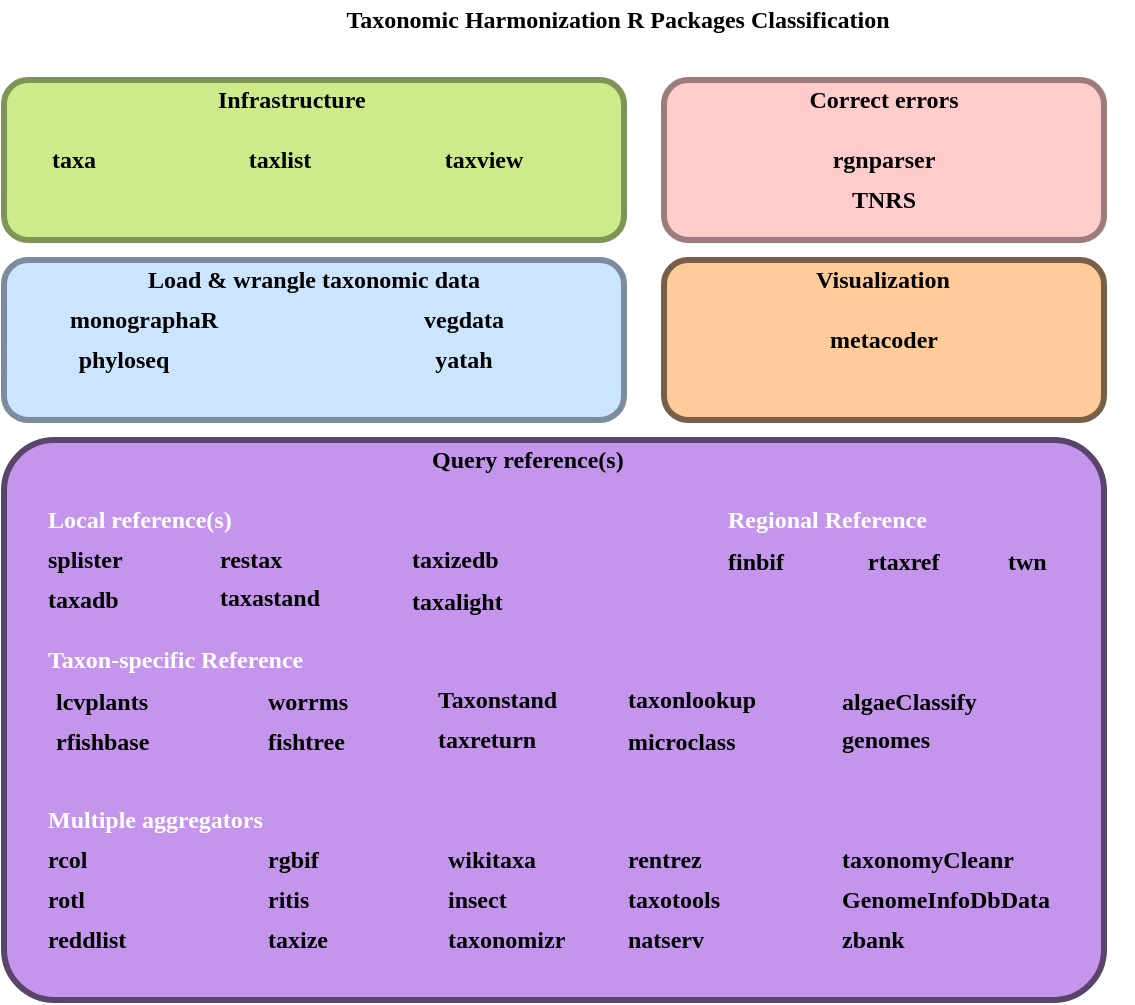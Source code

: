 <mxfile version="14.4.3" type="device"><diagram id="MY4pJdCmU2DZHD5Y7O67" name="Page-1"><mxGraphModel dx="763" dy="676" grid="1" gridSize="10" guides="1" tooltips="1" connect="1" arrows="1" fold="1" page="1" pageScale="1" pageWidth="583" pageHeight="827" math="0" shadow="0"><root><mxCell id="0"/><mxCell id="1" parent="0"/><mxCell id="Cd--C72hnVfGc3RmliTb-88" value="" style="group" vertex="1" connectable="0" parent="1"><mxGeometry x="340" y="40" width="234.03" height="80" as="geometry"/></mxCell><mxCell id="Cd--C72hnVfGc3RmliTb-59" value="" style="rounded=1;whiteSpace=wrap;html=1;fontFamily=Lucida Console;fillColor=#ffcccc;strokeColor=#9C7C7C;strokeWidth=3;sketch=0;glass=0;" vertex="1" parent="Cd--C72hnVfGc3RmliTb-88"><mxGeometry x="-2.665e-14" width="220" height="80" as="geometry"/></mxCell><mxCell id="Cd--C72hnVfGc3RmliTb-60" value="Correct errors" style="text;html=1;strokeColor=none;fillColor=none;align=center;verticalAlign=middle;whiteSpace=wrap;rounded=0;fontFamily=Verdana;fontStyle=1" vertex="1" parent="Cd--C72hnVfGc3RmliTb-88"><mxGeometry x="57.02" width="105.97" height="20" as="geometry"/></mxCell><mxCell id="Cd--C72hnVfGc3RmliTb-23" value="rgnparser" style="text;html=1;strokeColor=none;fillColor=none;align=center;verticalAlign=middle;whiteSpace=wrap;rounded=0;fontFamily=Lucida Console;fontStyle=1" vertex="1" parent="Cd--C72hnVfGc3RmliTb-88"><mxGeometry x="50" y="30" width="120" height="20" as="geometry"/></mxCell><mxCell id="Cd--C72hnVfGc3RmliTb-44" value="TNRS" style="text;html=1;strokeColor=none;fillColor=none;align=center;verticalAlign=middle;whiteSpace=wrap;rounded=0;fontFamily=Lucida Console;fontStyle=1" vertex="1" parent="Cd--C72hnVfGc3RmliTb-88"><mxGeometry x="50" y="50" width="120" height="20" as="geometry"/></mxCell><mxCell id="Cd--C72hnVfGc3RmliTb-87" value="" style="group" vertex="1" connectable="0" parent="1"><mxGeometry x="340" y="130" width="230" height="80" as="geometry"/></mxCell><mxCell id="Cd--C72hnVfGc3RmliTb-65" value="" style="rounded=1;whiteSpace=wrap;html=1;fontFamily=Lucida Console;fillColor=#ffcc99;strokeColor=#786048;strokeWidth=3;" vertex="1" parent="Cd--C72hnVfGc3RmliTb-87"><mxGeometry width="220" height="80" as="geometry"/></mxCell><mxCell id="Cd--C72hnVfGc3RmliTb-66" value="&lt;b&gt;Visualization&lt;/b&gt;" style="text;html=1;strokeColor=none;fillColor=none;align=center;verticalAlign=middle;whiteSpace=wrap;rounded=0;fontFamily=Verdana;" vertex="1" parent="Cd--C72hnVfGc3RmliTb-87"><mxGeometry x="65.484" width="89.032" height="20" as="geometry"/></mxCell><mxCell id="Cd--C72hnVfGc3RmliTb-13" value="metacoder" style="text;html=1;strokeColor=none;fillColor=none;align=center;verticalAlign=middle;whiteSpace=wrap;rounded=0;fontFamily=Lucida Console;fontStyle=1" vertex="1" parent="Cd--C72hnVfGc3RmliTb-87"><mxGeometry x="50" y="30" width="120" height="20" as="geometry"/></mxCell><mxCell id="Cd--C72hnVfGc3RmliTb-86" value="" style="group" vertex="1" connectable="0" parent="1"><mxGeometry x="10" y="40" width="310" height="80" as="geometry"/></mxCell><mxCell id="Cd--C72hnVfGc3RmliTb-52" value="" style="rounded=1;whiteSpace=wrap;html=1;fontFamily=Lucida Console;fillColor=#cdeb8b;strokeColor=#819457;strokeWidth=3;sketch=0;glass=0;" vertex="1" parent="Cd--C72hnVfGc3RmliTb-86"><mxGeometry width="310" height="80" as="geometry"/></mxCell><mxCell id="Cd--C72hnVfGc3RmliTb-53" value="Infrastructure" style="text;html=1;strokeColor=none;fillColor=none;align=left;verticalAlign=middle;whiteSpace=wrap;rounded=0;fontFamily=Verdana;fontStyle=1" vertex="1" parent="Cd--C72hnVfGc3RmliTb-86"><mxGeometry x="105" width="100" height="20" as="geometry"/></mxCell><mxCell id="Cd--C72hnVfGc3RmliTb-43" value="taxview" style="text;html=1;strokeColor=none;fillColor=none;align=center;verticalAlign=middle;whiteSpace=wrap;rounded=0;fontFamily=Lucida Console;fontStyle=1" vertex="1" parent="Cd--C72hnVfGc3RmliTb-86"><mxGeometry x="180" y="30" width="120" height="20" as="geometry"/></mxCell><mxCell id="Cd--C72hnVfGc3RmliTb-36" value="taxlist" style="text;html=1;strokeColor=none;fillColor=none;align=center;verticalAlign=middle;whiteSpace=wrap;rounded=0;fontFamily=Lucida Console;fontStyle=1" vertex="1" parent="Cd--C72hnVfGc3RmliTb-86"><mxGeometry x="78" y="30" width="120" height="20" as="geometry"/></mxCell><mxCell id="Cd--C72hnVfGc3RmliTb-29" value="taxa" style="text;html=1;strokeColor=none;fillColor=none;align=center;verticalAlign=middle;whiteSpace=wrap;rounded=0;fontFamily=Lucida Console;fontStyle=1" vertex="1" parent="Cd--C72hnVfGc3RmliTb-86"><mxGeometry x="10" y="30" width="50" height="20" as="geometry"/></mxCell><mxCell id="Cd--C72hnVfGc3RmliTb-62" value="" style="rounded=1;whiteSpace=wrap;html=1;fontFamily=Lucida Console;fillColor=#C496EB;strokeColor=#59446B;strokeWidth=3;sketch=0;glass=0;movable=1;resizable=1;rotatable=1;deletable=1;editable=1;connectable=1;arcSize=9;" vertex="1" parent="1"><mxGeometry x="10" y="220" width="550" height="280" as="geometry"/></mxCell><mxCell id="Cd--C72hnVfGc3RmliTb-1" value="Taxonomic Harmonization R Packages Classification" style="text;html=1;strokeColor=none;fillColor=none;align=center;verticalAlign=middle;whiteSpace=wrap;rounded=0;fontFamily=Verdana;fontStyle=1" vertex="1" parent="1"><mxGeometry x="136" width="362" height="20" as="geometry"/></mxCell><mxCell id="Cd--C72hnVfGc3RmliTb-6" value="algaeClassify" style="text;html=1;strokeColor=none;fillColor=none;align=left;verticalAlign=middle;whiteSpace=wrap;rounded=0;fontFamily=Lucida Console;fontStyle=1" vertex="1" parent="1"><mxGeometry x="427" y="341" width="96.5" height="20" as="geometry"/></mxCell><mxCell id="Cd--C72hnVfGc3RmliTb-7" value="finbif" style="text;html=1;strokeColor=none;fillColor=none;align=left;verticalAlign=middle;whiteSpace=wrap;rounded=0;fontFamily=Lucida Console;fontStyle=1" vertex="1" parent="1"><mxGeometry x="370" y="271" width="50" height="20" as="geometry"/></mxCell><mxCell id="Cd--C72hnVfGc3RmliTb-8" value="fishtree" style="text;html=1;strokeColor=none;fillColor=none;align=left;verticalAlign=middle;whiteSpace=wrap;rounded=0;fontFamily=Lucida Console;fontStyle=1" vertex="1" parent="1"><mxGeometry x="140" y="361" width="80" height="20" as="geometry"/></mxCell><mxCell id="Cd--C72hnVfGc3RmliTb-9" value="GenomeInfoDbData" style="text;html=1;strokeColor=none;fillColor=none;align=left;verticalAlign=middle;whiteSpace=wrap;rounded=0;fontFamily=Lucida Console;fontStyle=1" vertex="1" parent="1"><mxGeometry x="427" y="440" width="120" height="20" as="geometry"/></mxCell><mxCell id="Cd--C72hnVfGc3RmliTb-10" value="genomes" style="text;html=1;strokeColor=none;fillColor=none;align=left;verticalAlign=middle;whiteSpace=wrap;rounded=0;fontFamily=Lucida Console;fontStyle=1" vertex="1" parent="1"><mxGeometry x="427" y="360" width="76.5" height="20" as="geometry"/></mxCell><mxCell id="Cd--C72hnVfGc3RmliTb-11" value="insect" style="text;html=1;strokeColor=none;fillColor=none;align=left;verticalAlign=middle;whiteSpace=wrap;rounded=0;fontFamily=Lucida Console;fontStyle=1" vertex="1" parent="1"><mxGeometry x="230" y="440" width="120" height="20" as="geometry"/></mxCell><mxCell id="Cd--C72hnVfGc3RmliTb-12" value="lcvplants" style="text;html=1;strokeColor=none;fillColor=none;align=left;verticalAlign=middle;whiteSpace=wrap;rounded=0;fontFamily=Lucida Console;fontStyle=1" vertex="1" parent="1"><mxGeometry x="33.5" y="341" width="80" height="20" as="geometry"/></mxCell><mxCell id="Cd--C72hnVfGc3RmliTb-14" value="microclass" style="text;html=1;strokeColor=none;fillColor=none;align=left;verticalAlign=middle;whiteSpace=wrap;rounded=0;fontFamily=Lucida Console;fontStyle=1" vertex="1" parent="1"><mxGeometry x="320" y="361" width="120" height="20" as="geometry"/></mxCell><mxCell id="Cd--C72hnVfGc3RmliTb-16" value="natserv" style="text;html=1;strokeColor=none;fillColor=none;align=left;verticalAlign=middle;whiteSpace=wrap;rounded=0;fontFamily=Lucida Console;fontStyle=1" vertex="1" parent="1"><mxGeometry x="320" y="460" width="60" height="20" as="geometry"/></mxCell><mxCell id="Cd--C72hnVfGc3RmliTb-18" value="rcol" style="text;html=1;strokeColor=none;fillColor=none;align=left;verticalAlign=middle;whiteSpace=wrap;rounded=0;fontFamily=Lucida Console;fontStyle=1" vertex="1" parent="1"><mxGeometry x="30" y="420" width="70" height="20" as="geometry"/></mxCell><mxCell id="Cd--C72hnVfGc3RmliTb-19" value="rentrez" style="text;html=1;strokeColor=none;fillColor=none;align=left;verticalAlign=middle;whiteSpace=wrap;rounded=0;fontFamily=Lucida Console;fontStyle=1" vertex="1" parent="1"><mxGeometry x="320" y="420" width="70" height="20" as="geometry"/></mxCell><mxCell id="Cd--C72hnVfGc3RmliTb-20" value="restax" style="text;html=1;strokeColor=none;fillColor=none;align=left;verticalAlign=middle;whiteSpace=wrap;rounded=0;fontFamily=Lucida Console;fontStyle=1" vertex="1" parent="1"><mxGeometry x="115.5" y="270" width="120" height="20" as="geometry"/></mxCell><mxCell id="Cd--C72hnVfGc3RmliTb-21" value="rfishbase" style="text;html=1;strokeColor=none;fillColor=none;align=left;verticalAlign=middle;whiteSpace=wrap;rounded=0;fontFamily=Lucida Console;fontStyle=1" vertex="1" parent="1"><mxGeometry x="33.5" y="361" width="73" height="20" as="geometry"/></mxCell><mxCell id="Cd--C72hnVfGc3RmliTb-22" value="rgbif" style="text;html=1;strokeColor=none;fillColor=none;align=left;verticalAlign=middle;whiteSpace=wrap;rounded=0;fontFamily=Lucida Console;fontStyle=1" vertex="1" parent="1"><mxGeometry x="140" y="420" width="50" height="20" as="geometry"/></mxCell><mxCell id="Cd--C72hnVfGc3RmliTb-24" value="ritis" style="text;html=1;strokeColor=none;fillColor=none;align=left;verticalAlign=middle;whiteSpace=wrap;rounded=0;fontFamily=Lucida Console;fontStyle=1" vertex="1" parent="1"><mxGeometry x="140" y="440" width="43" height="20" as="geometry"/></mxCell><mxCell id="Cd--C72hnVfGc3RmliTb-25" value="rotl" style="text;html=1;strokeColor=none;fillColor=none;align=left;verticalAlign=middle;whiteSpace=wrap;rounded=0;fontFamily=Lucida Console;fontStyle=1" vertex="1" parent="1"><mxGeometry x="30" y="440" width="50" height="20" as="geometry"/></mxCell><mxCell id="Cd--C72hnVfGc3RmliTb-26" value="reddlist" style="text;html=1;strokeColor=none;fillColor=none;align=left;verticalAlign=middle;whiteSpace=wrap;rounded=0;fontFamily=Lucida Console;fontStyle=1" vertex="1" parent="1"><mxGeometry x="30" y="460" width="120" height="20" as="geometry"/></mxCell><mxCell id="Cd--C72hnVfGc3RmliTb-27" value="rtaxref" style="text;html=1;strokeColor=none;fillColor=none;align=left;verticalAlign=middle;whiteSpace=wrap;rounded=0;fontFamily=Lucida Console;fontStyle=1" vertex="1" parent="1"><mxGeometry x="440" y="271" width="58" height="20" as="geometry"/></mxCell><mxCell id="Cd--C72hnVfGc3RmliTb-28" value="splister" style="text;html=1;strokeColor=none;fillColor=none;align=left;verticalAlign=middle;whiteSpace=wrap;rounded=0;fontFamily=Lucida Console;fontStyle=1" vertex="1" parent="1"><mxGeometry x="30" y="270" width="70" height="20" as="geometry"/></mxCell><mxCell id="Cd--C72hnVfGc3RmliTb-30" value="taxadb" style="text;html=1;strokeColor=none;fillColor=none;align=left;verticalAlign=middle;whiteSpace=wrap;rounded=0;fontFamily=Lucida Console;fontStyle=1" vertex="1" parent="1"><mxGeometry x="30" y="290" width="50" height="20" as="geometry"/></mxCell><mxCell id="Cd--C72hnVfGc3RmliTb-32" value="taxastand" style="text;html=1;strokeColor=none;fillColor=none;align=left;verticalAlign=middle;whiteSpace=wrap;rounded=0;fontFamily=Lucida Console;fontStyle=1" vertex="1" parent="1"><mxGeometry x="115.5" y="289" width="120" height="20" as="geometry"/></mxCell><mxCell id="Cd--C72hnVfGc3RmliTb-33" value="taxize" style="text;html=1;strokeColor=none;fillColor=none;align=left;verticalAlign=middle;whiteSpace=wrap;rounded=0;fontFamily=Lucida Console;fontStyle=1" vertex="1" parent="1"><mxGeometry x="140" y="460" width="63" height="20" as="geometry"/></mxCell><mxCell id="Cd--C72hnVfGc3RmliTb-35" value="taxizedb" style="text;html=1;strokeColor=none;fillColor=none;align=left;verticalAlign=middle;whiteSpace=wrap;rounded=0;fontFamily=Lucida Console;fontStyle=1" vertex="1" parent="1"><mxGeometry x="212" y="270" width="70" height="20" as="geometry"/></mxCell><mxCell id="Cd--C72hnVfGc3RmliTb-37" value="taxonlookup" style="text;html=1;strokeColor=none;fillColor=none;align=left;verticalAlign=middle;whiteSpace=wrap;rounded=0;fontFamily=Lucida Console;fontStyle=1" vertex="1" parent="1"><mxGeometry x="320" y="340" width="120" height="20" as="geometry"/></mxCell><mxCell id="Cd--C72hnVfGc3RmliTb-38" value="taxonomizr" style="text;html=1;strokeColor=none;fillColor=none;align=left;verticalAlign=middle;whiteSpace=wrap;rounded=0;fontFamily=Lucida Console;fontStyle=1" vertex="1" parent="1"><mxGeometry x="230" y="460" width="120" height="20" as="geometry"/></mxCell><mxCell id="Cd--C72hnVfGc3RmliTb-39" value="taxonomyCleanr" style="text;html=1;strokeColor=none;fillColor=none;align=left;verticalAlign=middle;whiteSpace=wrap;rounded=0;fontFamily=Lucida Console;fontStyle=1" vertex="1" parent="1"><mxGeometry x="427" y="420" width="120" height="20" as="geometry"/></mxCell><mxCell id="Cd--C72hnVfGc3RmliTb-40" value="Taxonstand" style="text;html=1;strokeColor=none;fillColor=none;align=left;verticalAlign=middle;whiteSpace=wrap;rounded=0;fontFamily=Lucida Console;fontStyle=1" vertex="1" parent="1"><mxGeometry x="225" y="340" width="120" height="20" as="geometry"/></mxCell><mxCell id="Cd--C72hnVfGc3RmliTb-41" value="taxotools" style="text;html=1;strokeColor=none;fillColor=none;align=left;verticalAlign=middle;whiteSpace=wrap;rounded=0;fontFamily=Lucida Console;fontStyle=1" vertex="1" parent="1"><mxGeometry x="320" y="440" width="120" height="20" as="geometry"/></mxCell><mxCell id="Cd--C72hnVfGc3RmliTb-42" value="taxreturn" style="text;html=1;strokeColor=none;fillColor=none;align=left;verticalAlign=middle;whiteSpace=wrap;rounded=0;fontFamily=Lucida Console;fontStyle=1" vertex="1" parent="1"><mxGeometry x="225" y="360" width="120" height="20" as="geometry"/></mxCell><mxCell id="Cd--C72hnVfGc3RmliTb-45" value="twn" style="text;html=1;strokeColor=none;fillColor=none;align=left;verticalAlign=middle;whiteSpace=wrap;rounded=0;fontFamily=Lucida Console;fontStyle=1" vertex="1" parent="1"><mxGeometry x="510" y="271" width="30" height="20" as="geometry"/></mxCell><mxCell id="Cd--C72hnVfGc3RmliTb-47" value="wikitaxa" style="text;html=1;strokeColor=none;fillColor=none;align=left;verticalAlign=middle;whiteSpace=wrap;rounded=0;fontFamily=Lucida Console;fontStyle=1" vertex="1" parent="1"><mxGeometry x="230" y="420" width="76.5" height="20" as="geometry"/></mxCell><mxCell id="Cd--C72hnVfGc3RmliTb-48" value="worrms" style="text;html=1;strokeColor=none;fillColor=none;align=left;verticalAlign=middle;whiteSpace=wrap;rounded=0;fontFamily=Lucida Console;fontStyle=1" vertex="1" parent="1"><mxGeometry x="140" y="341" width="52" height="20" as="geometry"/></mxCell><mxCell id="Cd--C72hnVfGc3RmliTb-50" value="zbank" style="text;html=1;strokeColor=none;fillColor=none;align=left;verticalAlign=middle;whiteSpace=wrap;rounded=0;fontFamily=Lucida Console;fontStyle=1" vertex="1" parent="1"><mxGeometry x="427" y="460" width="60" height="20" as="geometry"/></mxCell><mxCell id="Cd--C72hnVfGc3RmliTb-51" value="taxalight" style="text;html=1;strokeColor=none;fillColor=none;align=left;verticalAlign=middle;whiteSpace=wrap;rounded=0;fontFamily=Lucida Console;fontStyle=1" vertex="1" parent="1"><mxGeometry x="212" y="291" width="80" height="20" as="geometry"/></mxCell><mxCell id="Cd--C72hnVfGc3RmliTb-63" value="Query reference(s)" style="text;html=1;strokeColor=none;fillColor=none;align=left;verticalAlign=middle;whiteSpace=wrap;rounded=0;fontFamily=Verdana;fontStyle=1" vertex="1" parent="1"><mxGeometry x="221.5" y="220" width="140" height="20" as="geometry"/></mxCell><mxCell id="Cd--C72hnVfGc3RmliTb-77" value="Local reference(s)" style="text;html=1;strokeColor=none;fillColor=none;align=left;verticalAlign=middle;whiteSpace=wrap;rounded=0;fontFamily=Verdana;fontColor=#FFFFFF;fontStyle=1" vertex="1" parent="1"><mxGeometry x="30" y="250" width="140" height="20" as="geometry"/></mxCell><mxCell id="Cd--C72hnVfGc3RmliTb-78" value="Regional Reference" style="text;html=1;strokeColor=none;fillColor=none;align=left;verticalAlign=middle;whiteSpace=wrap;rounded=0;fontFamily=Verdana;fontColor=#FFFFFF;fontStyle=1" vertex="1" parent="1"><mxGeometry x="370" y="250" width="150" height="20" as="geometry"/></mxCell><mxCell id="Cd--C72hnVfGc3RmliTb-79" value="Taxon-specific Reference" style="text;html=1;strokeColor=none;fillColor=none;align=left;verticalAlign=middle;whiteSpace=wrap;rounded=0;fontFamily=Verdana;fontColor=#FFFFFF;fontStyle=1" vertex="1" parent="1"><mxGeometry x="30" y="320" width="200" height="20" as="geometry"/></mxCell><mxCell id="Cd--C72hnVfGc3RmliTb-80" value="Multiple aggregators" style="text;html=1;strokeColor=none;fillColor=none;align=left;verticalAlign=middle;whiteSpace=wrap;rounded=0;fontFamily=Verdana;fontColor=#FFFFFF;fontStyle=1" vertex="1" parent="1"><mxGeometry x="30" y="400" width="200" height="20" as="geometry"/></mxCell><mxCell id="Cd--C72hnVfGc3RmliTb-91" style="edgeStyle=orthogonalEdgeStyle;rounded=0;orthogonalLoop=1;jettySize=auto;html=1;exitX=0.5;exitY=1;exitDx=0;exitDy=0;fontFamily=Verdana;fontColor=#FFFFFF;" edge="1" parent="1" source="Cd--C72hnVfGc3RmliTb-37" target="Cd--C72hnVfGc3RmliTb-37"><mxGeometry relative="1" as="geometry"/></mxCell><mxCell id="Cd--C72hnVfGc3RmliTb-95" value="" style="group" vertex="1" connectable="0" parent="1"><mxGeometry x="10" y="130" width="310" height="80" as="geometry"/></mxCell><mxCell id="Cd--C72hnVfGc3RmliTb-56" value="" style="rounded=1;whiteSpace=wrap;html=1;fontFamily=Lucida Console;fillColor=#cce5ff;strokeColor=#7C8C9C;strokeWidth=3;sketch=0;glass=0;" vertex="1" parent="Cd--C72hnVfGc3RmliTb-95"><mxGeometry width="310" height="80" as="geometry"/></mxCell><mxCell id="Cd--C72hnVfGc3RmliTb-57" value="Load &amp;amp; wrangle taxonomic data" style="text;html=1;strokeColor=none;fillColor=none;align=center;verticalAlign=middle;whiteSpace=wrap;rounded=0;fontFamily=Verdana;fontStyle=1" vertex="1" parent="Cd--C72hnVfGc3RmliTb-95"><mxGeometry x="46.25" width="217.5" height="20" as="geometry"/></mxCell><mxCell id="Cd--C72hnVfGc3RmliTb-15" value="monographaR" style="text;html=1;strokeColor=none;fillColor=none;align=center;verticalAlign=middle;whiteSpace=wrap;rounded=0;fontFamily=Lucida Console;fontStyle=1" vertex="1" parent="Cd--C72hnVfGc3RmliTb-95"><mxGeometry x="10" y="20" width="120" height="20" as="geometry"/></mxCell><mxCell id="Cd--C72hnVfGc3RmliTb-17" value="phyloseq" style="text;html=1;strokeColor=none;fillColor=none;align=center;verticalAlign=middle;whiteSpace=wrap;rounded=0;fontFamily=Lucida Console;fontStyle=1" vertex="1" parent="Cd--C72hnVfGc3RmliTb-95"><mxGeometry y="40" width="120" height="20" as="geometry"/></mxCell><mxCell id="Cd--C72hnVfGc3RmliTb-46" value="vegdata" style="text;html=1;strokeColor=none;fillColor=none;align=center;verticalAlign=middle;whiteSpace=wrap;rounded=0;fontFamily=Lucida Console;fontStyle=1" vertex="1" parent="Cd--C72hnVfGc3RmliTb-95"><mxGeometry x="170" y="20" width="120" height="20" as="geometry"/></mxCell><mxCell id="Cd--C72hnVfGc3RmliTb-49" value="yatah" style="text;html=1;strokeColor=none;fillColor=none;align=center;verticalAlign=middle;whiteSpace=wrap;rounded=0;fontFamily=Lucida Console;fontStyle=1" vertex="1" parent="Cd--C72hnVfGc3RmliTb-95"><mxGeometry x="170" y="40" width="120" height="20" as="geometry"/></mxCell></root></mxGraphModel></diagram></mxfile>